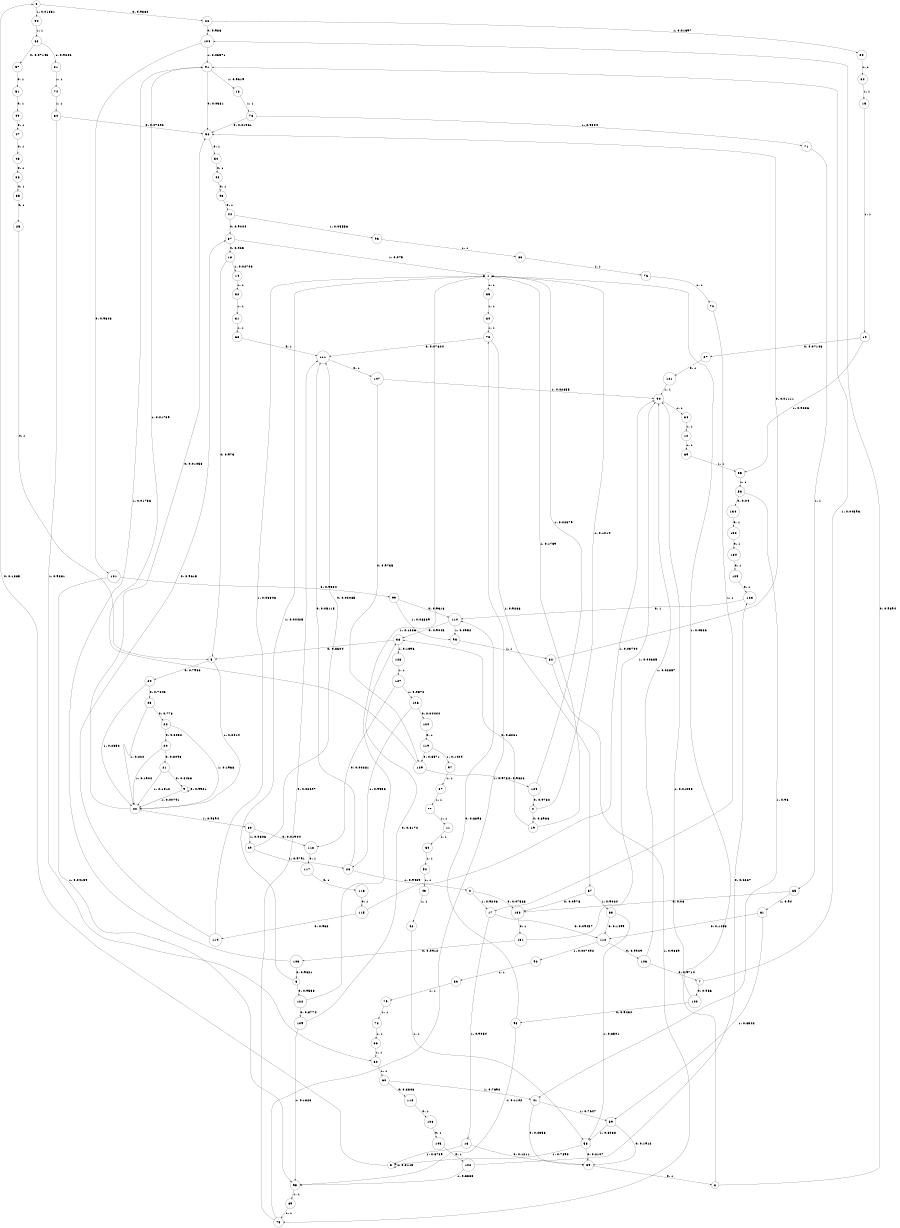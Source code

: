 digraph "ch3_both_grouped_df_L15" {
size = "6,8.5";
ratio = "fill";
node [shape = circle];
node [fontsize = 24];
edge [fontsize = 24];
0 -> 26 [label = "0: 0.9862   "];
0 -> 94 [label = "1: 0.01381  "];
1 -> 85 [label = "1: 1        "];
2 -> 133 [label = "0: 0.07538  "];
2 -> 17 [label = "1: 0.9246   "];
3 -> 0 [label = "0: 0.1885   "];
3 -> 3 [label = "1: 0.8115   "];
4 -> 19 [label = "0: 0.8986   "];
4 -> 1 [label = "1: 0.1014   "];
5 -> 24 [label = "0: 0.7986   "];
5 -> 40 [label = "1: 0.2014   "];
6 -> 122 [label = "0: 0.9558   "];
6 -> 1 [label = "1: 0.04425  "];
7 -> 100 [label = "0: 0.956    "];
7 -> 91 [label = "1: 0.04396  "];
8 -> 104 [label = "0: 0.9894   "];
8 -> 90 [label = "1: 0.01055  "];
9 -> 9 [label = "0: 0.9921   "];
9 -> 40 [label = "1: 0.00791  "];
10 -> 27 [label = "0: 0.07143  "];
10 -> 55 [label = "1: 0.9286   "];
11 -> 54 [label = "1: 1        "];
12 -> 69 [label = "1: 1        "];
13 -> 78 [label = "1: 1        "];
14 -> 32 [label = "1: 1        "];
15 -> 10 [label = "1: 1        "];
16 -> 39 [label = "0: 0.1211   "];
16 -> 3 [label = "1: 0.8789   "];
17 -> 112 [label = "0: 0.09457  "];
17 -> 16 [label = "1: 0.9054   "];
18 -> 5 [label = "0: 0.973    "];
18 -> 14 [label = "1: 0.02703  "];
19 -> 36 [label = "0: 0.8261   "];
19 -> 1 [label = "1: 0.1739   "];
20 -> 21 [label = "0: 0.8098   "];
20 -> 40 [label = "1: 0.1902   "];
21 -> 9 [label = "0: 0.8488   "];
21 -> 40 [label = "1: 0.1512   "];
22 -> 20 [label = "0: 0.8032   "];
22 -> 40 [label = "1: 0.1968   "];
23 -> 22 [label = "0: 0.778    "];
23 -> 40 [label = "1: 0.222    "];
24 -> 23 [label = "0: 0.7648   "];
24 -> 40 [label = "1: 0.2352   "];
25 -> 5 [label = "0: 1        "];
26 -> 104 [label = "0: 0.986    "];
26 -> 33 [label = "1: 0.01397  "];
27 -> 121 [label = "0: 1        "];
28 -> 111 [label = "0: 0.05115  "];
28 -> 2 [label = "1: 0.9489   "];
29 -> 111 [label = "0: 0.02085  "];
29 -> 28 [label = "1: 0.9791   "];
30 -> 118 [label = "0: 0.01944  "];
30 -> 29 [label = "1: 0.9806   "];
31 -> 68 [label = "1: 1        "];
32 -> 31 [label = "1: 1        "];
33 -> 34 [label = "1: 1        "];
34 -> 15 [label = "1: 1        "];
35 -> 25 [label = "0: 1        "];
36 -> 5 [label = "0: 0.8604   "];
36 -> 128 [label = "1: 0.1396   "];
37 -> 18 [label = "0: 0.925    "];
37 -> 1 [label = "1: 0.075    "];
38 -> 35 [label = "0: 1        "];
39 -> 8 [label = "0: 1        "];
40 -> 56 [label = "0: 0.01058  "];
40 -> 30 [label = "1: 0.9894   "];
41 -> 39 [label = "0: 0.2353   "];
41 -> 59 [label = "1: 0.7647   "];
42 -> 58 [label = "1: 1        "];
43 -> 42 [label = "1: 1        "];
44 -> 37 [label = "0: 0.9444   "];
44 -> 93 [label = "1: 0.05556  "];
45 -> 38 [label = "0: 1        "];
46 -> 44 [label = "0: 1        "];
47 -> 45 [label = "0: 1        "];
48 -> 46 [label = "0: 1        "];
49 -> 47 [label = "0: 1        "];
50 -> 48 [label = "0: 1        "];
51 -> 49 [label = "0: 1        "];
52 -> 43 [label = "1: 1        "];
53 -> 134 [label = "0: 0.04     "];
53 -> 41 [label = "1: 0.96     "];
54 -> 52 [label = "1: 1        "];
55 -> 53 [label = "1: 1        "];
56 -> 50 [label = "0: 1        "];
57 -> 51 [label = "0: 1        "];
58 -> 39 [label = "0: 0.2107   "];
58 -> 3 [label = "1: 0.7893   "];
59 -> 39 [label = "0: 0.1912   "];
59 -> 58 [label = "1: 0.8088   "];
60 -> 113 [label = "0: 0.2308   "];
60 -> 41 [label = "1: 0.7692   "];
61 -> 112 [label = "0: 0.1458   "];
61 -> 59 [label = "1: 0.8542   "];
62 -> 60 [label = "1: 1        "];
63 -> 112 [label = "0: 0.1499   "];
63 -> 58 [label = "1: 0.8501   "];
64 -> 56 [label = "0: 0.07692  "];
64 -> 62 [label = "1: 0.9231   "];
65 -> 133 [label = "0: 0.06     "];
65 -> 61 [label = "1: 0.94     "];
66 -> 62 [label = "1: 1        "];
67 -> 133 [label = "0: 0.0976   "];
67 -> 63 [label = "1: 0.9024   "];
68 -> 111 [label = "0: 1        "];
69 -> 55 [label = "1: 1        "];
70 -> 17 [label = "1: 1        "];
71 -> 65 [label = "1: 1        "];
72 -> 66 [label = "1: 1        "];
73 -> 111 [label = "0: 0.07644  "];
73 -> 67 [label = "1: 0.9236   "];
74 -> 64 [label = "1: 1        "];
75 -> 111 [label = "0: 0.02697  "];
75 -> 73 [label = "1: 0.973    "];
76 -> 70 [label = "1: 1        "];
77 -> 11 [label = "1: 1        "];
78 -> 56 [label = "0: 0.01961  "];
78 -> 71 [label = "1: 0.9804   "];
79 -> 72 [label = "1: 1        "];
80 -> 73 [label = "1: 1        "];
81 -> 74 [label = "1: 1        "];
82 -> 56 [label = "0: 0.01111  "];
82 -> 75 [label = "1: 0.9889   "];
83 -> 79 [label = "1: 1        "];
84 -> 12 [label = "1: 1        "];
85 -> 80 [label = "1: 1        "];
86 -> 76 [label = "1: 1        "];
87 -> 77 [label = "1: 1        "];
88 -> 57 [label = "0: 0.07143  "];
88 -> 81 [label = "1: 0.9286   "];
89 -> 75 [label = "1: 1        "];
90 -> 84 [label = "1: 1        "];
91 -> 56 [label = "0: 0.0381   "];
91 -> 13 [label = "1: 0.9619   "];
92 -> 83 [label = "1: 1        "];
93 -> 86 [label = "1: 1        "];
94 -> 88 [label = "1: 1        "];
95 -> 89 [label = "1: 1        "];
96 -> 82 [label = "1: 1        "];
97 -> 87 [label = "1: 1        "];
98 -> 110 [label = "0: 0.8898   "];
98 -> 95 [label = "1: 0.1102   "];
99 -> 110 [label = "0: 0.9316   "];
99 -> 96 [label = "1: 0.06839  "];
100 -> 98 [label = "0: 0.9434   "];
100 -> 1 [label = "1: 0.0566   "];
101 -> 99 [label = "0: 0.9584   "];
101 -> 95 [label = "1: 0.04159  "];
102 -> 123 [label = "0: 0.6667   "];
102 -> 95 [label = "1: 0.3333   "];
103 -> 6 [label = "0: 0.9821   "];
103 -> 91 [label = "1: 0.01786  "];
104 -> 101 [label = "0: 0.9643   "];
104 -> 91 [label = "1: 0.03571  "];
105 -> 102 [label = "0: 1        "];
106 -> 7 [label = "0: 0.9714   "];
106 -> 90 [label = "1: 0.02857  "];
107 -> 129 [label = "0: 0.9735   "];
107 -> 90 [label = "1: 0.02655  "];
108 -> 105 [label = "0: 1        "];
109 -> 36 [label = "0: 0.8172   "];
109 -> 95 [label = "1: 0.1828   "];
110 -> 36 [label = "0: 0.9048   "];
110 -> 96 [label = "1: 0.0952   "];
111 -> 107 [label = "0: 1        "];
112 -> 106 [label = "0: 0.9929   "];
112 -> 92 [label = "1: 0.007092  "];
113 -> 108 [label = "0: 1        "];
114 -> 37 [label = "0: 0.9615   "];
114 -> 1 [label = "1: 0.03846  "];
115 -> 114 [label = "0: 0.963    "];
115 -> 90 [label = "1: 0.03704  "];
116 -> 115 [label = "0: 1        "];
117 -> 116 [label = "0: 1        "];
118 -> 117 [label = "0: 1        "];
119 -> 129 [label = "0: 0.8571   "];
119 -> 97 [label = "1: 0.1429   "];
120 -> 119 [label = "0: 1        "];
121 -> 90 [label = "1: 1        "];
122 -> 109 [label = "0: 0.8774   "];
122 -> 1 [label = "1: 0.1226   "];
123 -> 110 [label = "0: 1        "];
124 -> 4 [label = "0: 0.9732   "];
124 -> 1 [label = "1: 0.02679  "];
125 -> 123 [label = "0: 1        "];
126 -> 120 [label = "0: 0.04444  "];
126 -> 28 [label = "1: 0.9556   "];
127 -> 118 [label = "0: 0.04281  "];
127 -> 126 [label = "1: 0.9572   "];
128 -> 127 [label = "1: 1        "];
129 -> 124 [label = "0: 0.9826   "];
129 -> 91 [label = "1: 0.01739  "];
130 -> 125 [label = "0: 1        "];
131 -> 103 [label = "0: 0.9912   "];
131 -> 90 [label = "1: 0.00885  "];
132 -> 130 [label = "0: 1        "];
133 -> 131 [label = "0: 1        "];
134 -> 132 [label = "0: 1        "];
}